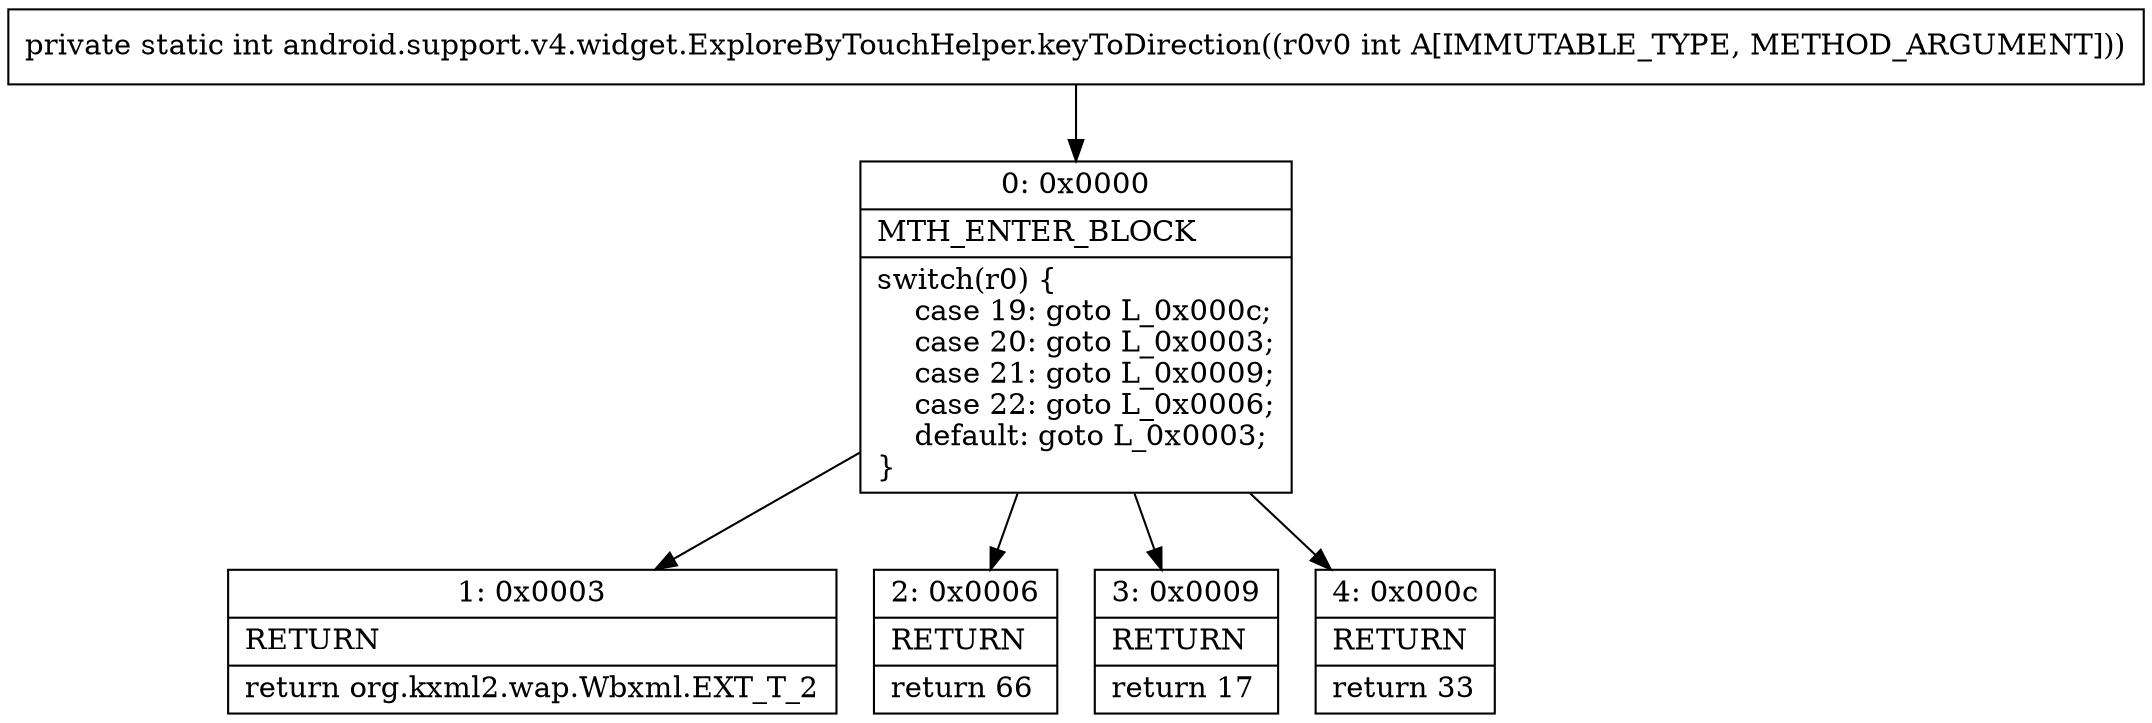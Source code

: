 digraph "CFG forandroid.support.v4.widget.ExploreByTouchHelper.keyToDirection(I)I" {
Node_0 [shape=record,label="{0\:\ 0x0000|MTH_ENTER_BLOCK\l|switch(r0) \{\l    case 19: goto L_0x000c;\l    case 20: goto L_0x0003;\l    case 21: goto L_0x0009;\l    case 22: goto L_0x0006;\l    default: goto L_0x0003;\l\}\l}"];
Node_1 [shape=record,label="{1\:\ 0x0003|RETURN\l|return org.kxml2.wap.Wbxml.EXT_T_2\l}"];
Node_2 [shape=record,label="{2\:\ 0x0006|RETURN\l|return 66\l}"];
Node_3 [shape=record,label="{3\:\ 0x0009|RETURN\l|return 17\l}"];
Node_4 [shape=record,label="{4\:\ 0x000c|RETURN\l|return 33\l}"];
MethodNode[shape=record,label="{private static int android.support.v4.widget.ExploreByTouchHelper.keyToDirection((r0v0 int A[IMMUTABLE_TYPE, METHOD_ARGUMENT])) }"];
MethodNode -> Node_0;
Node_0 -> Node_1;
Node_0 -> Node_2;
Node_0 -> Node_3;
Node_0 -> Node_4;
}


